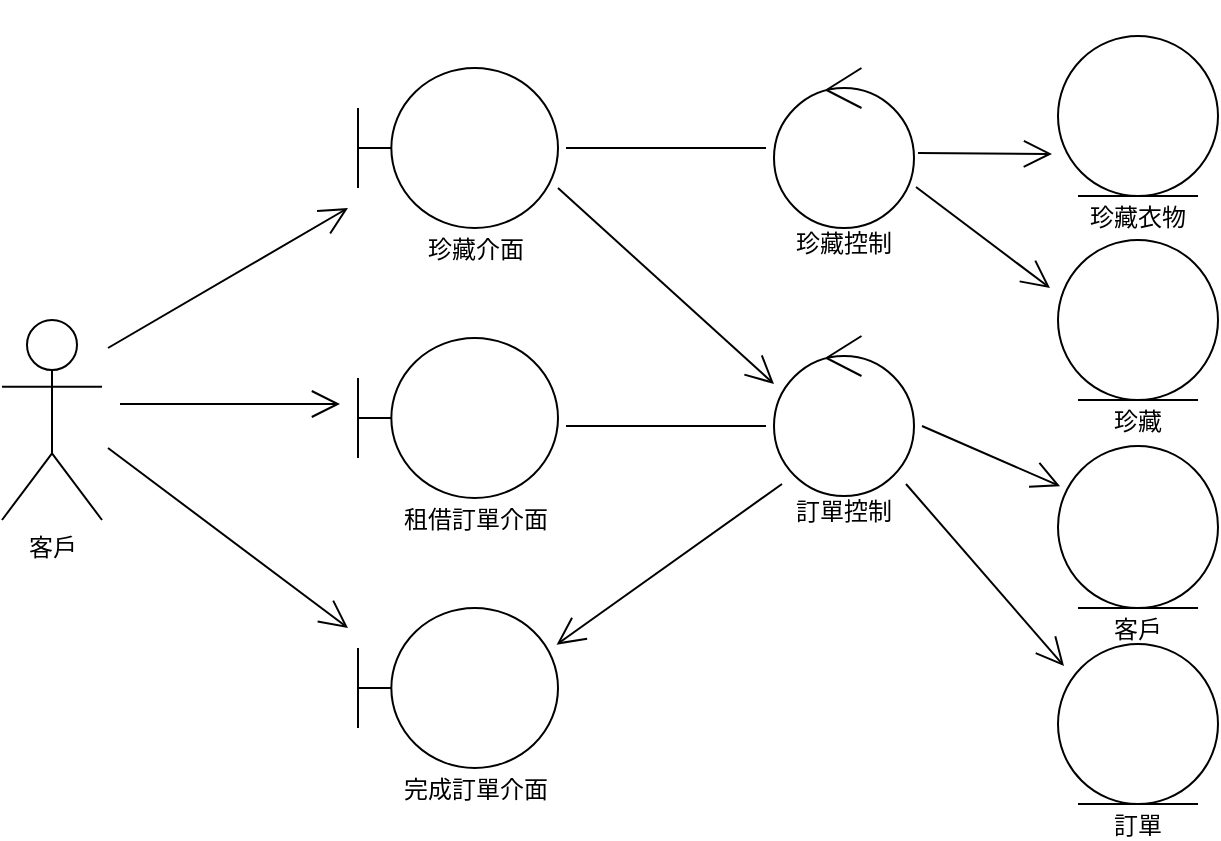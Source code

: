 <mxfile version="12.2.3" type="google" pages="1"><diagram id="g83L9PzuaWgsMd2B9OGw" name="Page-1"><mxGraphModel dx="565" dy="458" grid="1" gridSize="10" guides="1" tooltips="1" connect="1" arrows="1" fold="1" page="1" pageScale="1" pageWidth="827" pageHeight="1169" math="0" shadow="0"><root><mxCell id="0"/><mxCell id="1" parent="0"/><mxCell id="LS2ehBDAo7Twb3A84UEJ-32" value="客戶" style="shape=umlActor;verticalLabelPosition=bottom;labelBackgroundColor=#ffffff;verticalAlign=top;html=1;outlineConnect=0;" vertex="1" parent="1"><mxGeometry x="67" y="266" width="50" height="100" as="geometry"/></mxCell><mxCell id="LS2ehBDAo7Twb3A84UEJ-33" value="&lt;br&gt;&lt;br&gt;&lt;br&gt;&lt;br&gt;&lt;br&gt;&lt;br&gt;&lt;br&gt;珍藏介面" style="shape=umlBoundary;whiteSpace=wrap;html=1;" vertex="1" parent="1"><mxGeometry x="245" y="140" width="100" height="80" as="geometry"/></mxCell><mxCell id="LS2ehBDAo7Twb3A84UEJ-34" value="&lt;br&gt;&lt;br&gt;&lt;br&gt;&lt;br&gt;&lt;br&gt;&lt;br&gt;&lt;br&gt;租借訂單介面" style="shape=umlBoundary;whiteSpace=wrap;html=1;" vertex="1" parent="1"><mxGeometry x="245" y="275" width="100" height="80" as="geometry"/></mxCell><mxCell id="LS2ehBDAo7Twb3A84UEJ-35" value="&lt;br&gt;&lt;br&gt;&lt;br&gt;&lt;br&gt;&lt;br&gt;&lt;br&gt;訂單控制" style="ellipse;shape=umlControl;whiteSpace=wrap;html=1;" vertex="1" parent="1"><mxGeometry x="453" y="274" width="70" height="80" as="geometry"/></mxCell><mxCell id="LS2ehBDAo7Twb3A84UEJ-36" value="&lt;br&gt;&lt;br&gt;&lt;br&gt;&lt;br&gt;&lt;br&gt;&lt;br&gt;&lt;br&gt;珍藏衣物" style="ellipse;shape=umlEntity;whiteSpace=wrap;html=1;" vertex="1" parent="1"><mxGeometry x="595" y="124" width="80" height="80" as="geometry"/></mxCell><mxCell id="LS2ehBDAo7Twb3A84UEJ-37" value="&lt;br&gt;&lt;br&gt;&lt;br&gt;&lt;br&gt;&lt;br&gt;&lt;br&gt;&lt;br&gt;珍藏" style="ellipse;shape=umlEntity;whiteSpace=wrap;html=1;" vertex="1" parent="1"><mxGeometry x="595" y="226" width="80" height="80" as="geometry"/></mxCell><mxCell id="LS2ehBDAo7Twb3A84UEJ-38" value="&lt;br&gt;&lt;br&gt;&lt;br&gt;&lt;br&gt;&lt;br&gt;&lt;br&gt;&lt;br&gt;訂單" style="ellipse;shape=umlEntity;whiteSpace=wrap;html=1;" vertex="1" parent="1"><mxGeometry x="595" y="428" width="80" height="80" as="geometry"/></mxCell><mxCell id="LS2ehBDAo7Twb3A84UEJ-39" value="" style="endArrow=open;endFill=1;endSize=12;html=1;" edge="1" parent="1"><mxGeometry width="160" relative="1" as="geometry"><mxPoint x="120" y="280" as="sourcePoint"/><mxPoint x="240" y="210" as="targetPoint"/></mxGeometry></mxCell><mxCell id="LS2ehBDAo7Twb3A84UEJ-40" value="" style="endArrow=open;endFill=1;endSize=12;html=1;" edge="1" parent="1"><mxGeometry width="160" relative="1" as="geometry"><mxPoint x="126" y="308" as="sourcePoint"/><mxPoint x="236" y="308" as="targetPoint"/></mxGeometry></mxCell><mxCell id="LS2ehBDAo7Twb3A84UEJ-41" value="" style="endArrow=open;endFill=1;endSize=12;html=1;entryX=0;entryY=0.3;entryDx=0;entryDy=0;entryPerimeter=0;" edge="1" parent="1" target="LS2ehBDAo7Twb3A84UEJ-35"><mxGeometry width="160" relative="1" as="geometry"><mxPoint x="345" y="200" as="sourcePoint"/><mxPoint x="451" y="249.5" as="targetPoint"/></mxGeometry></mxCell><mxCell id="LS2ehBDAo7Twb3A84UEJ-43" value="" style="endArrow=open;endFill=1;endSize=12;html=1;" edge="1" parent="1"><mxGeometry width="160" relative="1" as="geometry"><mxPoint x="524.0" y="199.5" as="sourcePoint"/><mxPoint x="591" y="250" as="targetPoint"/></mxGeometry></mxCell><mxCell id="LS2ehBDAo7Twb3A84UEJ-44" value="" style="endArrow=open;endFill=1;endSize=12;html=1;entryX=0.953;entryY=0.129;entryDx=0;entryDy=0;entryPerimeter=0;" edge="1" parent="1"><mxGeometry width="160" relative="1" as="geometry"><mxPoint x="457" y="348" as="sourcePoint"/><mxPoint x="344.3" y="428.32" as="targetPoint"/></mxGeometry></mxCell><mxCell id="LS2ehBDAo7Twb3A84UEJ-48" value="&lt;br&gt;&lt;br&gt;&lt;br&gt;&lt;br&gt;&lt;br&gt;&lt;br&gt;&lt;br&gt;完成訂單介面" style="shape=umlBoundary;whiteSpace=wrap;html=1;" vertex="1" parent="1"><mxGeometry x="245" y="410" width="100" height="80" as="geometry"/></mxCell><mxCell id="LS2ehBDAo7Twb3A84UEJ-49" value="" style="endArrow=open;endFill=1;endSize=12;html=1;" edge="1" parent="1"><mxGeometry width="160" relative="1" as="geometry"><mxPoint x="120" y="330" as="sourcePoint"/><mxPoint x="240" y="420" as="targetPoint"/></mxGeometry></mxCell><mxCell id="LS2ehBDAo7Twb3A84UEJ-50" value="&lt;br&gt;&lt;br&gt;&lt;br&gt;&lt;br&gt;&lt;br&gt;&lt;br&gt;珍藏控制" style="ellipse;shape=umlControl;whiteSpace=wrap;html=1;" vertex="1" parent="1"><mxGeometry x="453" y="140" width="70" height="80" as="geometry"/></mxCell><mxCell id="LS2ehBDAo7Twb3A84UEJ-51" value="" style="line;strokeWidth=1;fillColor=none;align=left;verticalAlign=middle;spacingTop=-1;spacingLeft=3;spacingRight=3;rotatable=0;labelPosition=right;points=[];portConstraint=eastwest;" vertex="1" parent="1"><mxGeometry x="349" y="176" width="100" height="8" as="geometry"/></mxCell><mxCell id="LS2ehBDAo7Twb3A84UEJ-52" value="" style="line;strokeWidth=1;fillColor=none;align=left;verticalAlign=middle;spacingTop=-1;spacingLeft=3;spacingRight=3;rotatable=0;labelPosition=right;points=[];portConstraint=eastwest;" vertex="1" parent="1"><mxGeometry x="349" y="315" width="100" height="8" as="geometry"/></mxCell><mxCell id="LS2ehBDAo7Twb3A84UEJ-53" value="" style="endArrow=open;endFill=1;endSize=12;html=1;" edge="1" parent="1"><mxGeometry width="160" relative="1" as="geometry"><mxPoint x="525" y="182.5" as="sourcePoint"/><mxPoint x="592" y="183" as="targetPoint"/></mxGeometry></mxCell><mxCell id="LS2ehBDAo7Twb3A84UEJ-54" value="" style="endArrow=open;endFill=1;endSize=12;html=1;entryX=0.013;entryY=0.248;entryDx=0;entryDy=0;entryPerimeter=0;" edge="1" parent="1" target="LS2ehBDAo7Twb3A84UEJ-55"><mxGeometry width="160" relative="1" as="geometry"><mxPoint x="527" y="319" as="sourcePoint"/><mxPoint x="589" y="360.5" as="targetPoint"/></mxGeometry></mxCell><mxCell id="LS2ehBDAo7Twb3A84UEJ-55" value="&lt;br&gt;&lt;br&gt;&lt;br&gt;&lt;br&gt;&lt;br&gt;&lt;br&gt;&lt;br&gt;客戶" style="ellipse;shape=umlEntity;whiteSpace=wrap;html=1;" vertex="1" parent="1"><mxGeometry x="595" y="329" width="80" height="81" as="geometry"/></mxCell><mxCell id="LS2ehBDAo7Twb3A84UEJ-58" value="" style="endArrow=open;endFill=1;endSize=12;html=1;" edge="1" parent="1"><mxGeometry width="160" relative="1" as="geometry"><mxPoint x="519" y="348" as="sourcePoint"/><mxPoint x="598" y="439" as="targetPoint"/></mxGeometry></mxCell></root></mxGraphModel></diagram></mxfile>